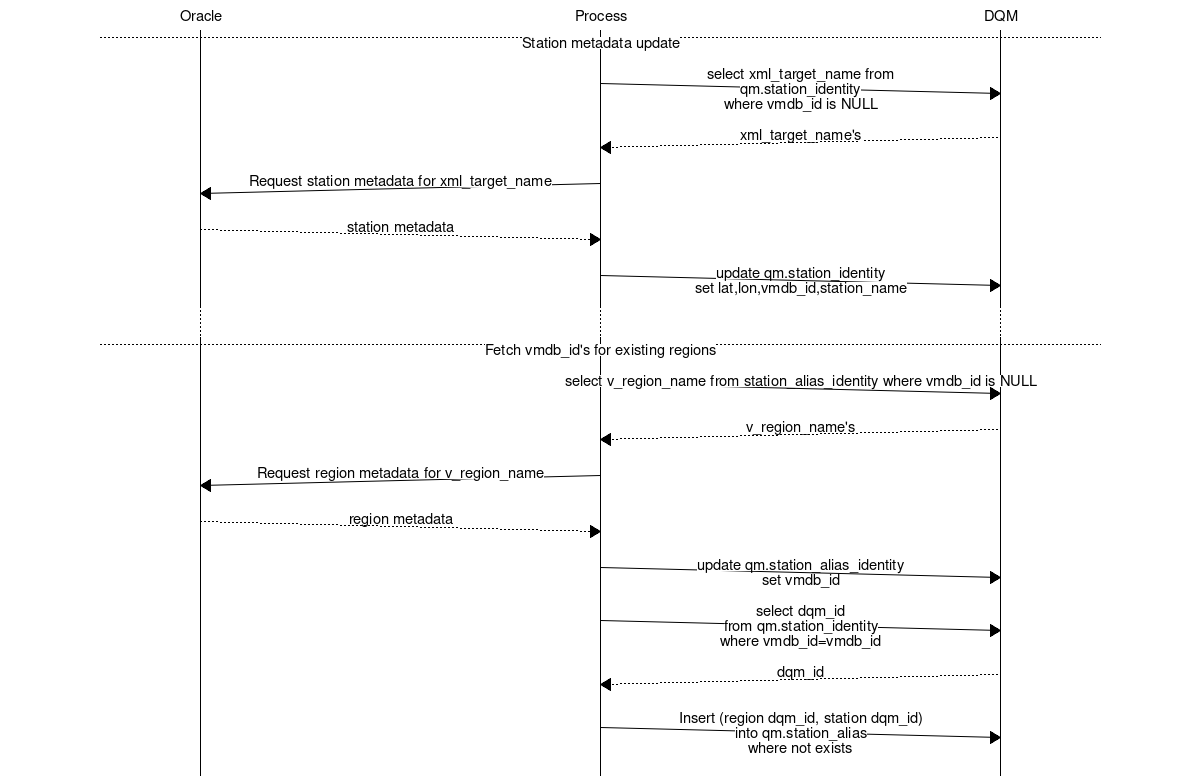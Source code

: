 # MSC for oracle sync'ing
msc {
  hscale = "2",
  arcgradient = 10;

  o [label="Oracle"],p [label="Process"],d [label="DQM"];

  --- [ label = "Station metadata update" ];
  p=>d [ label = "select xml_target_name from\nqm.station_identity\nwhere vmdb_id is NULL" ] ;
  d>>p [ label = "xml_target_name's" ];
  p=>o [ label = "Request station metadata for xml_target_name" ];
  o>>p [ label = "station metadata" ];
  p=>d [ label = "update qm.station_identity\nset lat,lon,vmdb_id,station_name" ];
  ... ;
  --- [ label = "Fetch vmdb_id's for existing regions" ];
  p=>d [ label = "select v_region_name from station_alias_identity where vmdb_id is NULL"];
  d>>p [ label = "v_region_name's" ];
  p=>o [ label = "Request region metadata for v_region_name" ];
  o>>p [ label = "region metadata" ];
  p=>d [ label = "update qm.station_alias_identity\nset vmdb_id" ];
  p=>d [ label = "select dqm_id\nfrom qm.station_identity\nwhere vmdb_id=vmdb_id" ];
  d>>p [ label = "dqm_id" ];
  p=>d [ label = "Insert (region dqm_id, station dqm_id)\ninto qm.station_alias\nwhere not exists"];
}
